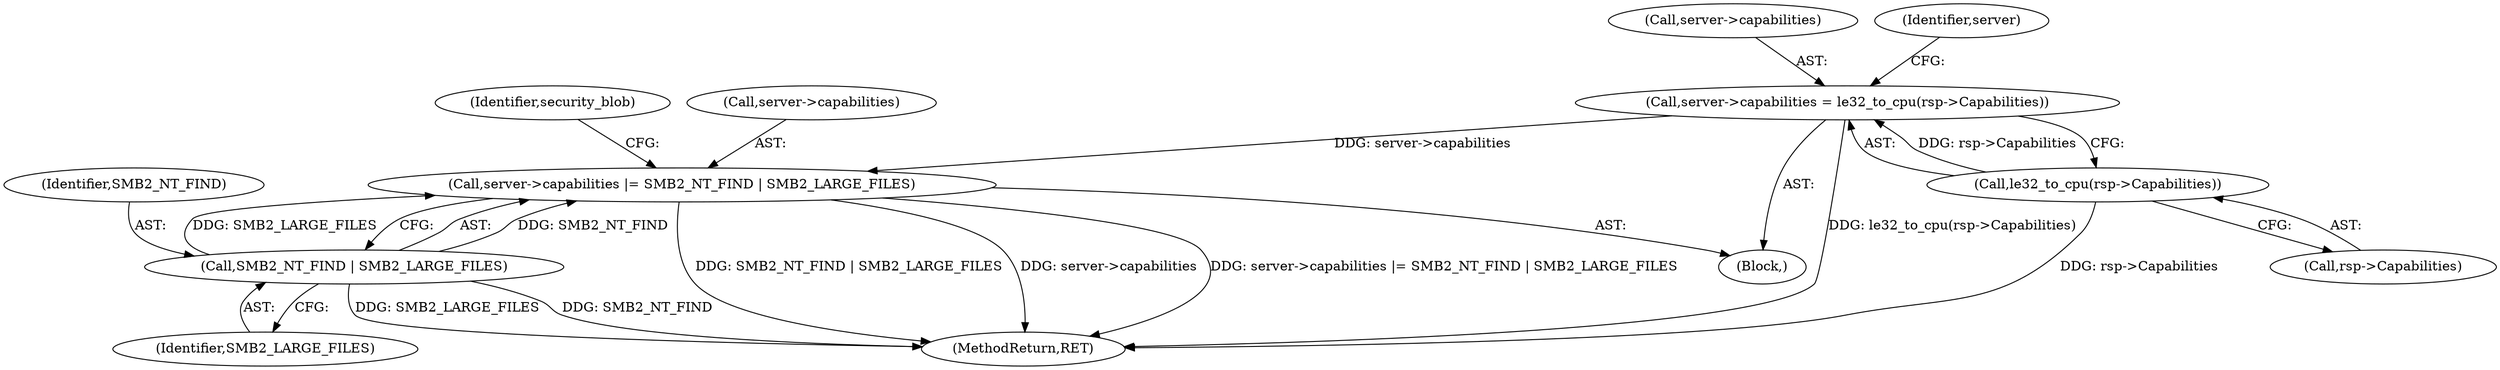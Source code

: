 digraph "0_linux_b57a55e2200ede754e4dc9cce4ba9402544b9365@pointer" {
"1000736" [label="(Call,server->capabilities |= SMB2_NT_FIND | SMB2_LARGE_FILES)"];
"1000728" [label="(Call,server->capabilities = le32_to_cpu(rsp->Capabilities))"];
"1000732" [label="(Call,le32_to_cpu(rsp->Capabilities))"];
"1000740" [label="(Call,SMB2_NT_FIND | SMB2_LARGE_FILES)"];
"1000728" [label="(Call,server->capabilities = le32_to_cpu(rsp->Capabilities))"];
"1000114" [label="(Block,)"];
"1000733" [label="(Call,rsp->Capabilities)"];
"1000740" [label="(Call,SMB2_NT_FIND | SMB2_LARGE_FILES)"];
"1000736" [label="(Call,server->capabilities |= SMB2_NT_FIND | SMB2_LARGE_FILES)"];
"1000729" [label="(Call,server->capabilities)"];
"1000741" [label="(Identifier,SMB2_NT_FIND)"];
"1000744" [label="(Identifier,security_blob)"];
"1000737" [label="(Call,server->capabilities)"];
"1000732" [label="(Call,le32_to_cpu(rsp->Capabilities))"];
"1000831" [label="(MethodReturn,RET)"];
"1000742" [label="(Identifier,SMB2_LARGE_FILES)"];
"1000738" [label="(Identifier,server)"];
"1000736" -> "1000114"  [label="AST: "];
"1000736" -> "1000740"  [label="CFG: "];
"1000737" -> "1000736"  [label="AST: "];
"1000740" -> "1000736"  [label="AST: "];
"1000744" -> "1000736"  [label="CFG: "];
"1000736" -> "1000831"  [label="DDG: SMB2_NT_FIND | SMB2_LARGE_FILES"];
"1000736" -> "1000831"  [label="DDG: server->capabilities"];
"1000736" -> "1000831"  [label="DDG: server->capabilities |= SMB2_NT_FIND | SMB2_LARGE_FILES"];
"1000728" -> "1000736"  [label="DDG: server->capabilities"];
"1000740" -> "1000736"  [label="DDG: SMB2_NT_FIND"];
"1000740" -> "1000736"  [label="DDG: SMB2_LARGE_FILES"];
"1000728" -> "1000114"  [label="AST: "];
"1000728" -> "1000732"  [label="CFG: "];
"1000729" -> "1000728"  [label="AST: "];
"1000732" -> "1000728"  [label="AST: "];
"1000738" -> "1000728"  [label="CFG: "];
"1000728" -> "1000831"  [label="DDG: le32_to_cpu(rsp->Capabilities)"];
"1000732" -> "1000728"  [label="DDG: rsp->Capabilities"];
"1000732" -> "1000733"  [label="CFG: "];
"1000733" -> "1000732"  [label="AST: "];
"1000732" -> "1000831"  [label="DDG: rsp->Capabilities"];
"1000740" -> "1000742"  [label="CFG: "];
"1000741" -> "1000740"  [label="AST: "];
"1000742" -> "1000740"  [label="AST: "];
"1000740" -> "1000831"  [label="DDG: SMB2_LARGE_FILES"];
"1000740" -> "1000831"  [label="DDG: SMB2_NT_FIND"];
}
